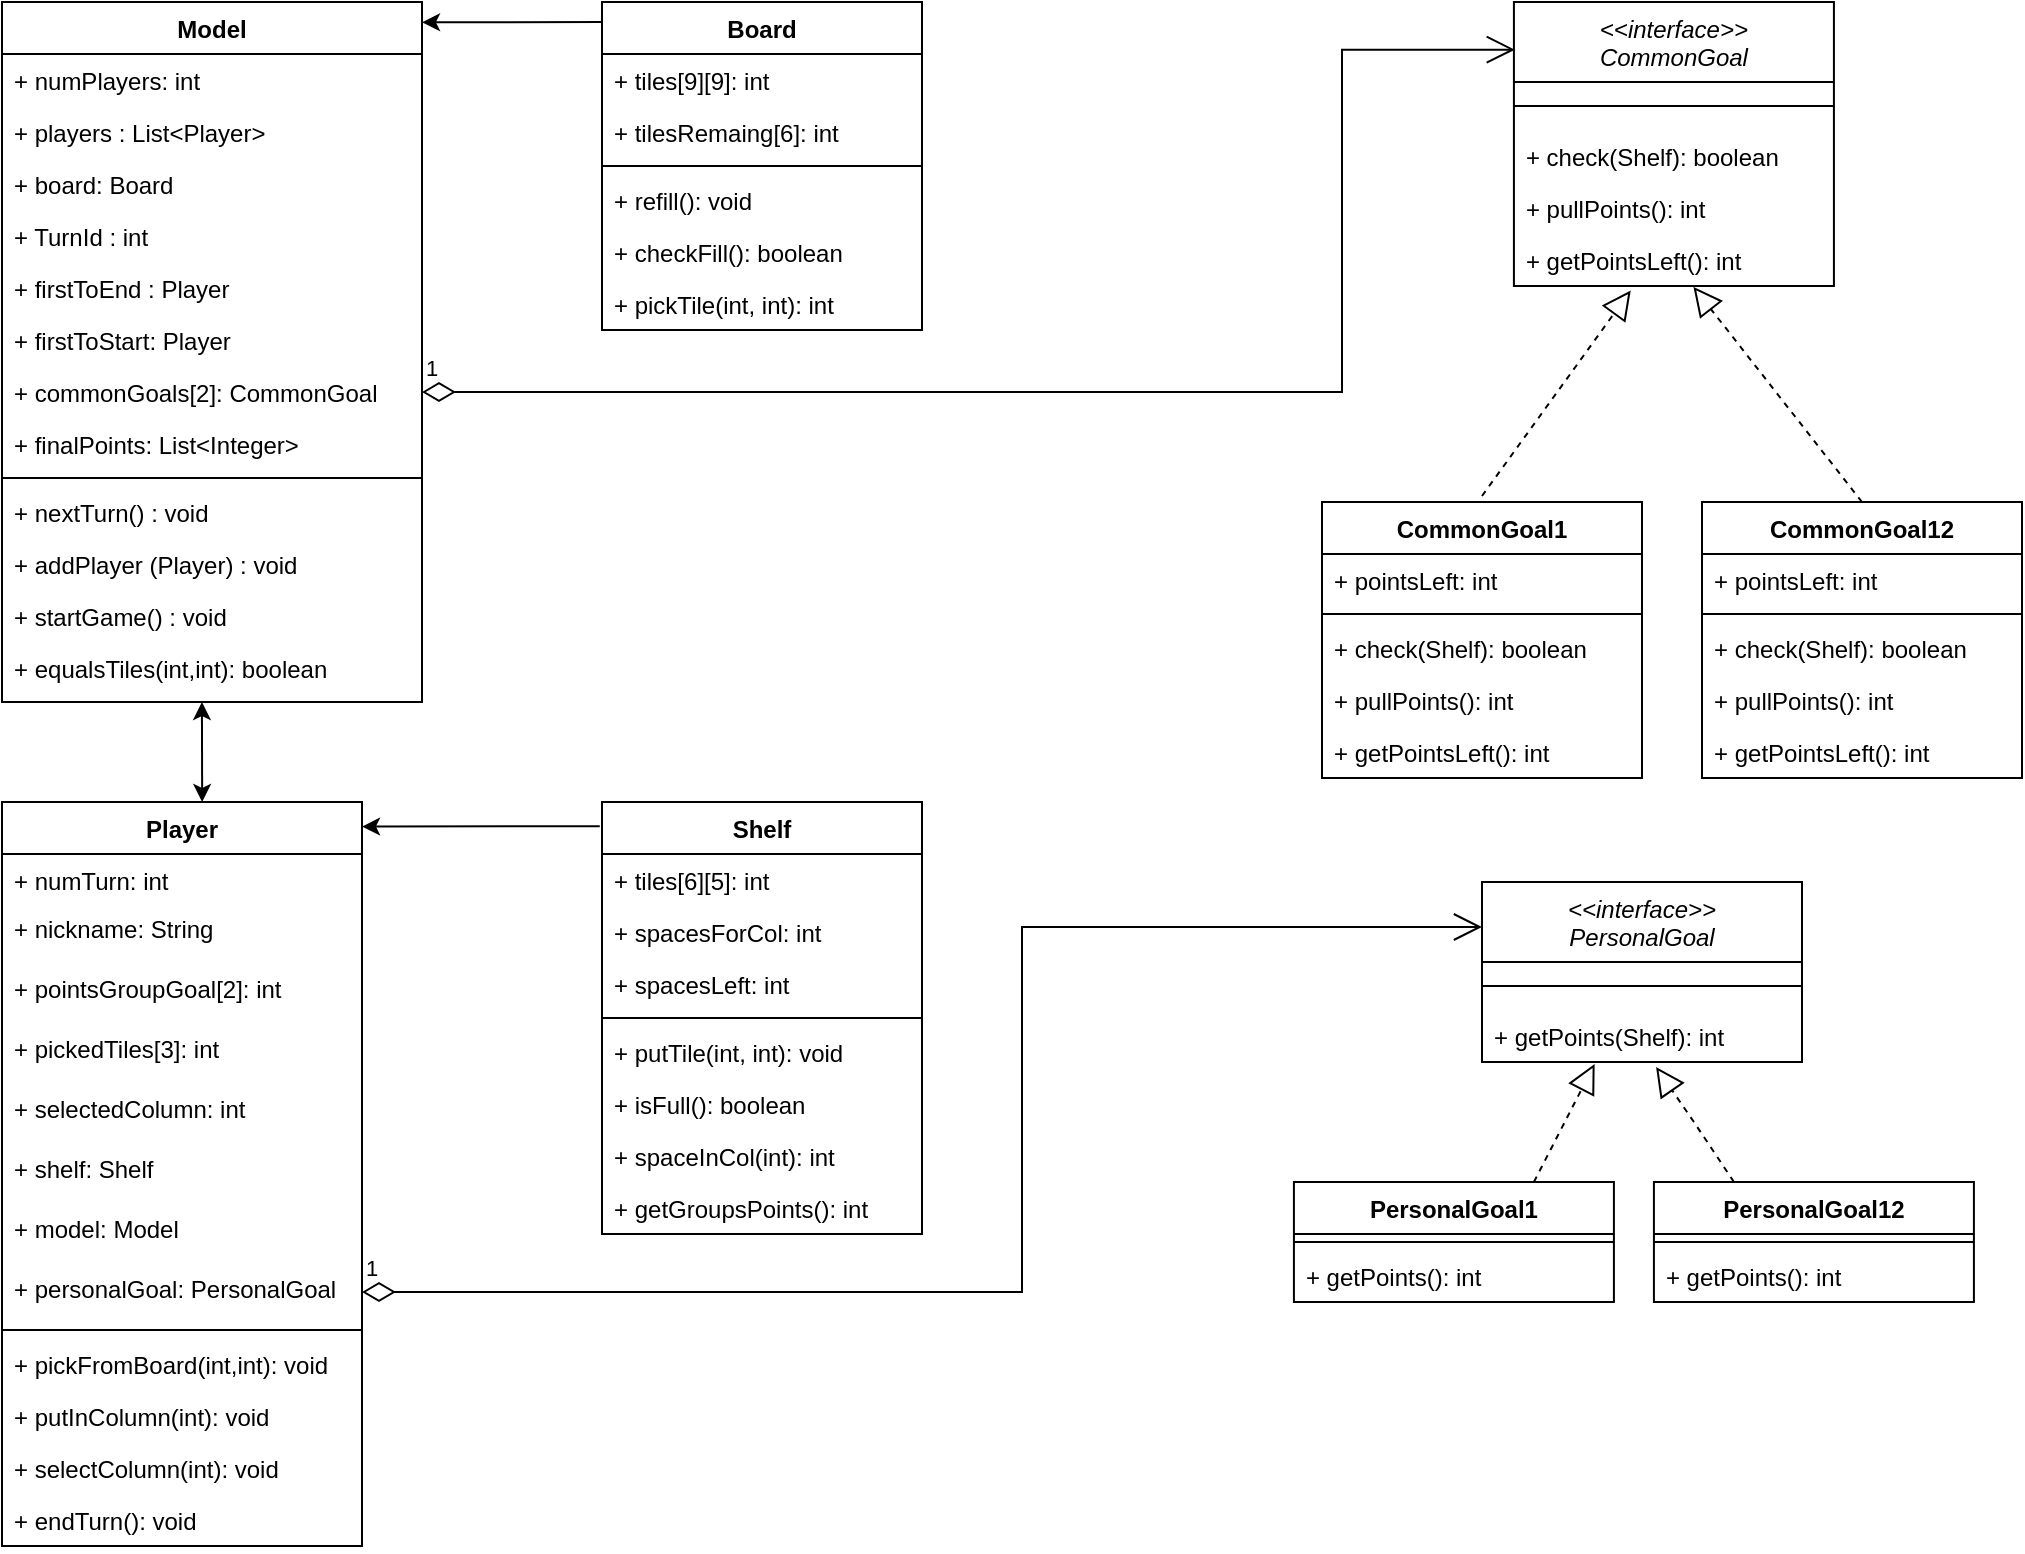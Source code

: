<mxfile version="21.0.6" type="google"><diagram id="C5RBs43oDa-KdzZeNtuy" name="Page-1"><mxGraphModel grid="1" page="1" gridSize="10" guides="1" tooltips="1" connect="1" arrows="1" fold="1" pageScale="1" pageWidth="583" pageHeight="827" math="0" shadow="0"><root><mxCell id="WIyWlLk6GJQsqaUBKTNV-0"/><mxCell id="WIyWlLk6GJQsqaUBKTNV-1" parent="WIyWlLk6GJQsqaUBKTNV-0"/><mxCell id="UWJiNNdN70AS-o2rG8F8-38" value="Model" style="swimlane;fontStyle=1;align=center;verticalAlign=top;childLayout=stackLayout;horizontal=1;startSize=26;horizontalStack=0;resizeParent=1;resizeParentMax=0;resizeLast=0;collapsible=1;marginBottom=0;" vertex="1" parent="WIyWlLk6GJQsqaUBKTNV-1"><mxGeometry x="20" y="40" width="210" height="350" as="geometry"/></mxCell><mxCell id="lMX_KvVGxbXyDX82zufX-8" value="+ numPlayers: int" style="text;strokeColor=none;fillColor=none;align=left;verticalAlign=top;spacingLeft=4;spacingRight=4;overflow=hidden;rotatable=0;points=[[0,0.5],[1,0.5]];portConstraint=eastwest;" vertex="1" parent="UWJiNNdN70AS-o2rG8F8-38"><mxGeometry y="26" width="210" height="26" as="geometry"/></mxCell><mxCell id="UWJiNNdN70AS-o2rG8F8-39" value="+ players : List&lt;Player&gt;" style="text;strokeColor=none;fillColor=none;align=left;verticalAlign=top;spacingLeft=4;spacingRight=4;overflow=hidden;rotatable=0;points=[[0,0.5],[1,0.5]];portConstraint=eastwest;" vertex="1" parent="UWJiNNdN70AS-o2rG8F8-38"><mxGeometry y="52" width="210" height="26" as="geometry"/></mxCell><mxCell id="UWJiNNdN70AS-o2rG8F8-44" value="+ board: Board" style="text;strokeColor=none;fillColor=none;align=left;verticalAlign=top;spacingLeft=4;spacingRight=4;overflow=hidden;rotatable=0;points=[[0,0.5],[1,0.5]];portConstraint=eastwest;" vertex="1" parent="UWJiNNdN70AS-o2rG8F8-38"><mxGeometry y="78" width="210" height="26" as="geometry"/></mxCell><mxCell id="lMX_KvVGxbXyDX82zufX-7" value="+ TurnId : int" style="text;strokeColor=none;fillColor=none;align=left;verticalAlign=top;spacingLeft=4;spacingRight=4;overflow=hidden;rotatable=0;points=[[0,0.5],[1,0.5]];portConstraint=eastwest;" vertex="1" parent="UWJiNNdN70AS-o2rG8F8-38"><mxGeometry y="104" width="210" height="26" as="geometry"/></mxCell><mxCell id="UWJiNNdN70AS-o2rG8F8-47" value="+ firstToEnd : Player" style="text;strokeColor=none;fillColor=none;align=left;verticalAlign=top;spacingLeft=4;spacingRight=4;overflow=hidden;rotatable=0;points=[[0,0.5],[1,0.5]];portConstraint=eastwest;" vertex="1" parent="UWJiNNdN70AS-o2rG8F8-38"><mxGeometry y="130" width="210" height="26" as="geometry"/></mxCell><mxCell id="lMX_KvVGxbXyDX82zufX-12" value="+ firstToStart: Player" style="text;strokeColor=none;fillColor=none;align=left;verticalAlign=top;spacingLeft=4;spacingRight=4;overflow=hidden;rotatable=0;points=[[0,0.5],[1,0.5]];portConstraint=eastwest;" vertex="1" parent="UWJiNNdN70AS-o2rG8F8-38"><mxGeometry y="156" width="210" height="26" as="geometry"/></mxCell><mxCell id="UWJiNNdN70AS-o2rG8F8-45" value="+ commonGoals[2]: CommonGoal" style="text;strokeColor=none;fillColor=none;align=left;verticalAlign=top;spacingLeft=4;spacingRight=4;overflow=hidden;rotatable=0;points=[[0,0.5],[1,0.5]];portConstraint=eastwest;" vertex="1" parent="UWJiNNdN70AS-o2rG8F8-38"><mxGeometry y="182" width="210" height="26" as="geometry"/></mxCell><mxCell id="UWJiNNdN70AS-o2rG8F8-46" value="+ finalPoints: List&lt;Integer&gt;" style="text;strokeColor=none;fillColor=none;align=left;verticalAlign=top;spacingLeft=4;spacingRight=4;overflow=hidden;rotatable=0;points=[[0,0.5],[1,0.5]];portConstraint=eastwest;" vertex="1" parent="UWJiNNdN70AS-o2rG8F8-38"><mxGeometry y="208" width="210" height="26" as="geometry"/></mxCell><mxCell id="UWJiNNdN70AS-o2rG8F8-40" value="" style="line;strokeWidth=1;fillColor=none;align=left;verticalAlign=middle;spacingTop=-1;spacingLeft=3;spacingRight=3;rotatable=0;labelPosition=right;points=[];portConstraint=eastwest;strokeColor=inherit;" vertex="1" parent="UWJiNNdN70AS-o2rG8F8-38"><mxGeometry y="234" width="210" height="8" as="geometry"/></mxCell><mxCell id="lMX_KvVGxbXyDX82zufX-11" value="+ nextTurn() : void" style="text;strokeColor=none;fillColor=none;align=left;verticalAlign=top;spacingLeft=4;spacingRight=4;overflow=hidden;rotatable=0;points=[[0,0.5],[1,0.5]];portConstraint=eastwest;" vertex="1" parent="UWJiNNdN70AS-o2rG8F8-38"><mxGeometry y="242" width="210" height="26" as="geometry"/></mxCell><mxCell id="lMX_KvVGxbXyDX82zufX-13" value="+ addPlayer (Player) : void" style="text;strokeColor=none;fillColor=none;align=left;verticalAlign=top;spacingLeft=4;spacingRight=4;overflow=hidden;rotatable=0;points=[[0,0.5],[1,0.5]];portConstraint=eastwest;" vertex="1" parent="UWJiNNdN70AS-o2rG8F8-38"><mxGeometry y="268" width="210" height="26" as="geometry"/></mxCell><mxCell id="UWJiNNdN70AS-o2rG8F8-49" value="+ startGame() : void" style="text;strokeColor=none;fillColor=none;align=left;verticalAlign=top;spacingLeft=4;spacingRight=4;overflow=hidden;rotatable=0;points=[[0,0.5],[1,0.5]];portConstraint=eastwest;" vertex="1" parent="UWJiNNdN70AS-o2rG8F8-38"><mxGeometry y="294" width="210" height="26" as="geometry"/></mxCell><mxCell id="UWoFdpPRqKxkvHjYMAbd-14" value="+ equalsTiles(int,int): boolean" style="text;strokeColor=none;fillColor=none;align=left;verticalAlign=top;spacingLeft=4;spacingRight=4;overflow=hidden;rotatable=0;points=[[0,0.5],[1,0.5]];portConstraint=eastwest;" vertex="1" parent="UWJiNNdN70AS-o2rG8F8-38"><mxGeometry y="320" width="210" height="30" as="geometry"/></mxCell><mxCell id="UWJiNNdN70AS-o2rG8F8-50" value="&lt;&lt;interface&gt;&gt;&#10;CommonGoal" style="swimlane;fontStyle=2;align=center;verticalAlign=top;childLayout=stackLayout;horizontal=1;startSize=40;horizontalStack=0;resizeParent=1;resizeParentMax=0;resizeLast=0;collapsible=1;marginBottom=0;" vertex="1" parent="WIyWlLk6GJQsqaUBKTNV-1"><mxGeometry x="775.96" y="40" width="160" height="142" as="geometry"><mxRectangle x="240" y="20" width="110" height="40" as="alternateBounds"/></mxGeometry></mxCell><mxCell id="UWJiNNdN70AS-o2rG8F8-52" value="" style="line;strokeWidth=1;fillColor=none;align=left;verticalAlign=middle;spacingTop=-1;spacingLeft=3;spacingRight=3;rotatable=0;labelPosition=right;points=[];portConstraint=eastwest;strokeColor=inherit;" vertex="1" parent="UWJiNNdN70AS-o2rG8F8-50"><mxGeometry y="40" width="160" height="24" as="geometry"/></mxCell><mxCell id="UWJiNNdN70AS-o2rG8F8-53" value="+ check(Shelf): boolean" style="text;strokeColor=none;fillColor=none;align=left;verticalAlign=top;spacingLeft=4;spacingRight=4;overflow=hidden;rotatable=0;points=[[0,0.5],[1,0.5]];portConstraint=eastwest;" vertex="1" parent="UWJiNNdN70AS-o2rG8F8-50"><mxGeometry y="64" width="160" height="26" as="geometry"/></mxCell><mxCell id="UWoFdpPRqKxkvHjYMAbd-9" value="+ pullPoints(): int " style="text;strokeColor=none;fillColor=none;align=left;verticalAlign=top;spacingLeft=4;spacingRight=4;overflow=hidden;rotatable=0;points=[[0,0.5],[1,0.5]];portConstraint=eastwest;" vertex="1" parent="UWJiNNdN70AS-o2rG8F8-50"><mxGeometry y="90" width="160" height="26" as="geometry"/></mxCell><mxCell id="UWJiNNdN70AS-o2rG8F8-65" value="+ getPointsLeft(): int " style="text;strokeColor=none;fillColor=none;align=left;verticalAlign=top;spacingLeft=4;spacingRight=4;overflow=hidden;rotatable=0;points=[[0,0.5],[1,0.5]];portConstraint=eastwest;" vertex="1" parent="UWJiNNdN70AS-o2rG8F8-50"><mxGeometry y="116" width="160" height="26" as="geometry"/></mxCell><mxCell id="UWJiNNdN70AS-o2rG8F8-67" value="Board" style="swimlane;fontStyle=1;align=center;verticalAlign=top;childLayout=stackLayout;horizontal=1;startSize=26;horizontalStack=0;resizeParent=1;resizeParentMax=0;resizeLast=0;collapsible=1;marginBottom=0;" vertex="1" parent="WIyWlLk6GJQsqaUBKTNV-1"><mxGeometry x="320" y="40" width="160" height="164" as="geometry"/></mxCell><mxCell id="UWJiNNdN70AS-o2rG8F8-68" value="+ tiles[9][9]: int" style="text;strokeColor=none;fillColor=none;align=left;verticalAlign=top;spacingLeft=4;spacingRight=4;overflow=hidden;rotatable=0;points=[[0,0.5],[1,0.5]];portConstraint=eastwest;" vertex="1" parent="UWJiNNdN70AS-o2rG8F8-67"><mxGeometry y="26" width="160" height="26" as="geometry"/></mxCell><mxCell id="UWJiNNdN70AS-o2rG8F8-71" value="+ tilesRemaing[6]: int" style="text;strokeColor=none;fillColor=none;align=left;verticalAlign=top;spacingLeft=4;spacingRight=4;overflow=hidden;rotatable=0;points=[[0,0.5],[1,0.5]];portConstraint=eastwest;" vertex="1" parent="UWJiNNdN70AS-o2rG8F8-67"><mxGeometry y="52" width="160" height="26" as="geometry"/></mxCell><mxCell id="UWJiNNdN70AS-o2rG8F8-69" value="" style="line;strokeWidth=1;fillColor=none;align=left;verticalAlign=middle;spacingTop=-1;spacingLeft=3;spacingRight=3;rotatable=0;labelPosition=right;points=[];portConstraint=eastwest;strokeColor=inherit;" vertex="1" parent="UWJiNNdN70AS-o2rG8F8-67"><mxGeometry y="78" width="160" height="8" as="geometry"/></mxCell><mxCell id="UWJiNNdN70AS-o2rG8F8-70" value="+ refill(): void" style="text;strokeColor=none;fillColor=none;align=left;verticalAlign=top;spacingLeft=4;spacingRight=4;overflow=hidden;rotatable=0;points=[[0,0.5],[1,0.5]];portConstraint=eastwest;" vertex="1" parent="UWJiNNdN70AS-o2rG8F8-67"><mxGeometry y="86" width="160" height="26" as="geometry"/></mxCell><mxCell id="UWJiNNdN70AS-o2rG8F8-72" value="+ checkFill(): boolean" style="text;strokeColor=none;fillColor=none;align=left;verticalAlign=top;spacingLeft=4;spacingRight=4;overflow=hidden;rotatable=0;points=[[0,0.5],[1,0.5]];portConstraint=eastwest;" vertex="1" parent="UWJiNNdN70AS-o2rG8F8-67"><mxGeometry y="112" width="160" height="26" as="geometry"/></mxCell><mxCell id="UWJiNNdN70AS-o2rG8F8-74" value="+ pickTile(int, int): int" style="text;strokeColor=none;fillColor=none;align=left;verticalAlign=top;spacingLeft=4;spacingRight=4;overflow=hidden;rotatable=0;points=[[0,0.5],[1,0.5]];portConstraint=eastwest;" vertex="1" parent="UWJiNNdN70AS-o2rG8F8-67"><mxGeometry y="138" width="160" height="26" as="geometry"/></mxCell><mxCell id="UWJiNNdN70AS-o2rG8F8-76" value="Shelf" style="swimlane;fontStyle=1;align=center;verticalAlign=top;childLayout=stackLayout;horizontal=1;startSize=26;horizontalStack=0;resizeParent=1;resizeParentMax=0;resizeLast=0;collapsible=1;marginBottom=0;" vertex="1" parent="WIyWlLk6GJQsqaUBKTNV-1"><mxGeometry x="320" y="440" width="160" height="216" as="geometry"/></mxCell><mxCell id="UWJiNNdN70AS-o2rG8F8-77" value="+ tiles[6][5]: int" style="text;strokeColor=none;fillColor=none;align=left;verticalAlign=top;spacingLeft=4;spacingRight=4;overflow=hidden;rotatable=0;points=[[0,0.5],[1,0.5]];portConstraint=eastwest;" vertex="1" parent="UWJiNNdN70AS-o2rG8F8-76"><mxGeometry y="26" width="160" height="26" as="geometry"/></mxCell><mxCell id="UWJiNNdN70AS-o2rG8F8-78" value="+ spacesForCol: int" style="text;strokeColor=none;fillColor=none;align=left;verticalAlign=top;spacingLeft=4;spacingRight=4;overflow=hidden;rotatable=0;points=[[0,0.5],[1,0.5]];portConstraint=eastwest;" vertex="1" parent="UWJiNNdN70AS-o2rG8F8-76"><mxGeometry y="52" width="160" height="26" as="geometry"/></mxCell><mxCell id="UWJiNNdN70AS-o2rG8F8-84" value="+ spacesLeft: int" style="text;strokeColor=none;fillColor=none;align=left;verticalAlign=top;spacingLeft=4;spacingRight=4;overflow=hidden;rotatable=0;points=[[0,0.5],[1,0.5]];portConstraint=eastwest;" vertex="1" parent="UWJiNNdN70AS-o2rG8F8-76"><mxGeometry y="78" width="160" height="26" as="geometry"/></mxCell><mxCell id="UWJiNNdN70AS-o2rG8F8-79" value="" style="line;strokeWidth=1;fillColor=none;align=left;verticalAlign=middle;spacingTop=-1;spacingLeft=3;spacingRight=3;rotatable=0;labelPosition=right;points=[];portConstraint=eastwest;strokeColor=inherit;" vertex="1" parent="UWJiNNdN70AS-o2rG8F8-76"><mxGeometry y="104" width="160" height="8" as="geometry"/></mxCell><mxCell id="UWJiNNdN70AS-o2rG8F8-80" value="+ putTile(int, int): void" style="text;strokeColor=none;fillColor=none;align=left;verticalAlign=top;spacingLeft=4;spacingRight=4;overflow=hidden;rotatable=0;points=[[0,0.5],[1,0.5]];portConstraint=eastwest;" vertex="1" parent="UWJiNNdN70AS-o2rG8F8-76"><mxGeometry y="112" width="160" height="26" as="geometry"/></mxCell><mxCell id="UWJiNNdN70AS-o2rG8F8-81" value="+ isFull(): boolean" style="text;strokeColor=none;fillColor=none;align=left;verticalAlign=top;spacingLeft=4;spacingRight=4;overflow=hidden;rotatable=0;points=[[0,0.5],[1,0.5]];portConstraint=eastwest;" vertex="1" parent="UWJiNNdN70AS-o2rG8F8-76"><mxGeometry y="138" width="160" height="26" as="geometry"/></mxCell><mxCell id="UWJiNNdN70AS-o2rG8F8-87" value="+ spaceInCol(int): int" style="text;strokeColor=none;fillColor=none;align=left;verticalAlign=top;spacingLeft=4;spacingRight=4;overflow=hidden;rotatable=0;points=[[0,0.5],[1,0.5]];portConstraint=eastwest;" vertex="1" parent="UWJiNNdN70AS-o2rG8F8-76"><mxGeometry y="164" width="160" height="26" as="geometry"/></mxCell><mxCell id="UWJiNNdN70AS-o2rG8F8-82" value="+ getGroupsPoints(): int" style="text;strokeColor=none;fillColor=none;align=left;verticalAlign=top;spacingLeft=4;spacingRight=4;overflow=hidden;rotatable=0;points=[[0,0.5],[1,0.5]];portConstraint=eastwest;" vertex="1" parent="UWJiNNdN70AS-o2rG8F8-76"><mxGeometry y="190" width="160" height="26" as="geometry"/></mxCell><mxCell id="UWJiNNdN70AS-o2rG8F8-106" value="Player" style="swimlane;fontStyle=1;align=center;verticalAlign=top;childLayout=stackLayout;horizontal=1;startSize=26;horizontalStack=0;resizeParent=1;resizeParentMax=0;resizeLast=0;collapsible=1;marginBottom=0;" vertex="1" parent="WIyWlLk6GJQsqaUBKTNV-1"><mxGeometry x="20" y="440" width="180" height="372" as="geometry"/></mxCell><mxCell id="n52JwKGJ7v8ZPUmFyjg8-0" value="+ numTurn: int" style="text;strokeColor=none;fillColor=none;align=left;verticalAlign=top;spacingLeft=4;spacingRight=4;overflow=hidden;rotatable=0;points=[[0,0.5],[1,0.5]];portConstraint=eastwest;" vertex="1" parent="UWJiNNdN70AS-o2rG8F8-106"><mxGeometry y="26" width="180" height="24" as="geometry"/></mxCell><mxCell id="n52JwKGJ7v8ZPUmFyjg8-1" value="+ nickname: String&#10;&#10;" style="text;strokeColor=none;fillColor=none;align=left;verticalAlign=top;spacingLeft=4;spacingRight=4;overflow=hidden;rotatable=0;points=[[0,0.5],[1,0.5]];portConstraint=eastwest;" vertex="1" parent="UWJiNNdN70AS-o2rG8F8-106"><mxGeometry y="50" width="180" height="30" as="geometry"/></mxCell><mxCell id="n52JwKGJ7v8ZPUmFyjg8-2" value="+ pointsGroupGoal[2]: int" style="text;strokeColor=none;fillColor=none;align=left;verticalAlign=top;spacingLeft=4;spacingRight=4;overflow=hidden;rotatable=0;points=[[0,0.5],[1,0.5]];portConstraint=eastwest;" vertex="1" parent="UWJiNNdN70AS-o2rG8F8-106"><mxGeometry y="80" width="180" height="30" as="geometry"/></mxCell><mxCell id="n52JwKGJ7v8ZPUmFyjg8-3" value="+ pickedTiles[3]: int" style="text;strokeColor=none;fillColor=none;align=left;verticalAlign=top;spacingLeft=4;spacingRight=4;overflow=hidden;rotatable=0;points=[[0,0.5],[1,0.5]];portConstraint=eastwest;" vertex="1" parent="UWJiNNdN70AS-o2rG8F8-106"><mxGeometry y="110" width="180" height="30" as="geometry"/></mxCell><mxCell id="n52JwKGJ7v8ZPUmFyjg8-4" value="+ selectedColumn: int" style="text;strokeColor=none;fillColor=none;align=left;verticalAlign=top;spacingLeft=4;spacingRight=4;overflow=hidden;rotatable=0;points=[[0,0.5],[1,0.5]];portConstraint=eastwest;" vertex="1" parent="UWJiNNdN70AS-o2rG8F8-106"><mxGeometry y="140" width="180" height="30" as="geometry"/></mxCell><mxCell id="n52JwKGJ7v8ZPUmFyjg8-5" value="+ shelf: Shelf" style="text;strokeColor=none;fillColor=none;align=left;verticalAlign=top;spacingLeft=4;spacingRight=4;overflow=hidden;rotatable=0;points=[[0,0.5],[1,0.5]];portConstraint=eastwest;" vertex="1" parent="UWJiNNdN70AS-o2rG8F8-106"><mxGeometry y="170" width="180" height="30" as="geometry"/></mxCell><mxCell id="n52JwKGJ7v8ZPUmFyjg8-6" value="+ model: Model" style="text;strokeColor=none;fillColor=none;align=left;verticalAlign=top;spacingLeft=4;spacingRight=4;overflow=hidden;rotatable=0;points=[[0,0.5],[1,0.5]];portConstraint=eastwest;" vertex="1" parent="UWJiNNdN70AS-o2rG8F8-106"><mxGeometry y="200" width="180" height="30" as="geometry"/></mxCell><mxCell id="UWJiNNdN70AS-o2rG8F8-108" value="+ personalGoal: PersonalGoal&#10;" style="text;strokeColor=none;fillColor=none;align=left;verticalAlign=top;spacingLeft=4;spacingRight=4;overflow=hidden;rotatable=0;points=[[0,0.5],[1,0.5]];portConstraint=eastwest;" vertex="1" parent="UWJiNNdN70AS-o2rG8F8-106"><mxGeometry y="230" width="180" height="30" as="geometry"/></mxCell><mxCell id="UWJiNNdN70AS-o2rG8F8-110" value="" style="line;strokeWidth=1;fillColor=none;align=left;verticalAlign=middle;spacingTop=-1;spacingLeft=3;spacingRight=3;rotatable=0;labelPosition=right;points=[];portConstraint=eastwest;strokeColor=inherit;" vertex="1" parent="UWJiNNdN70AS-o2rG8F8-106"><mxGeometry y="260" width="180" height="8" as="geometry"/></mxCell><mxCell id="UWJiNNdN70AS-o2rG8F8-111" value="+ pickFromBoard(int,int): void" style="text;strokeColor=none;fillColor=none;align=left;verticalAlign=top;spacingLeft=4;spacingRight=4;overflow=hidden;rotatable=0;points=[[0,0.5],[1,0.5]];portConstraint=eastwest;" vertex="1" parent="UWJiNNdN70AS-o2rG8F8-106"><mxGeometry y="268" width="180" height="26" as="geometry"/></mxCell><mxCell id="n52JwKGJ7v8ZPUmFyjg8-8" value="+ putInColumn(int): void&#10;" style="text;strokeColor=none;fillColor=none;align=left;verticalAlign=top;spacingLeft=4;spacingRight=4;overflow=hidden;rotatable=0;points=[[0,0.5],[1,0.5]];portConstraint=eastwest;" vertex="1" parent="UWJiNNdN70AS-o2rG8F8-106"><mxGeometry y="294" width="180" height="26" as="geometry"/></mxCell><mxCell id="n52JwKGJ7v8ZPUmFyjg8-7" value="+ selectColumn(int): void" style="text;strokeColor=none;fillColor=none;align=left;verticalAlign=top;spacingLeft=4;spacingRight=4;overflow=hidden;rotatable=0;points=[[0,0.5],[1,0.5]];portConstraint=eastwest;" vertex="1" parent="UWJiNNdN70AS-o2rG8F8-106"><mxGeometry y="320" width="180" height="26" as="geometry"/></mxCell><mxCell id="UWJiNNdN70AS-o2rG8F8-115" value="+ endTurn(): void" style="text;strokeColor=none;fillColor=none;align=left;verticalAlign=top;spacingLeft=4;spacingRight=4;overflow=hidden;rotatable=0;points=[[0,0.5],[1,0.5]];portConstraint=eastwest;" vertex="1" parent="UWJiNNdN70AS-o2rG8F8-106"><mxGeometry y="346" width="180" height="26" as="geometry"/></mxCell><mxCell id="lMX_KvVGxbXyDX82zufX-1" style="edgeStyle=orthogonalEdgeStyle;rounded=0;orthogonalLoop=1;jettySize=auto;html=1;" edge="1" parent="WIyWlLk6GJQsqaUBKTNV-1"><mxGeometry relative="1" as="geometry"><mxPoint x="350" y="370" as="targetPoint"/></mxGeometry></mxCell><mxCell id="UWoFdpPRqKxkvHjYMAbd-2" value="" style="endArrow=classic;html=1;rounded=0;exitX=-0.007;exitY=0.056;exitDx=0;exitDy=0;exitPerimeter=0;entryX=1;entryY=0.033;entryDx=0;entryDy=0;entryPerimeter=0;" edge="1" parent="WIyWlLk6GJQsqaUBKTNV-1" source="UWJiNNdN70AS-o2rG8F8-76" target="UWJiNNdN70AS-o2rG8F8-106"><mxGeometry width="50" height="50" relative="1" as="geometry"><mxPoint x="310" y="380" as="sourcePoint"/><mxPoint x="360" y="330" as="targetPoint"/></mxGeometry></mxCell><mxCell id="87p7kC-ZwNPXHFNO4gki-22" value="CommonGoal12" style="swimlane;fontStyle=1;align=center;verticalAlign=top;childLayout=stackLayout;horizontal=1;startSize=26;horizontalStack=0;resizeParent=1;resizeParentMax=0;resizeLast=0;collapsible=1;marginBottom=0;" vertex="1" parent="WIyWlLk6GJQsqaUBKTNV-1"><mxGeometry x="870" y="290" width="160" height="138" as="geometry"/></mxCell><mxCell id="87p7kC-ZwNPXHFNO4gki-41" value="+ pointsLeft: int" style="text;strokeColor=none;fillColor=none;align=left;verticalAlign=top;spacingLeft=4;spacingRight=4;overflow=hidden;rotatable=0;points=[[0,0.5],[1,0.5]];portConstraint=eastwest;" vertex="1" parent="87p7kC-ZwNPXHFNO4gki-22"><mxGeometry y="26" width="160" height="26" as="geometry"/></mxCell><mxCell id="87p7kC-ZwNPXHFNO4gki-23" value="" style="line;strokeWidth=1;fillColor=none;align=left;verticalAlign=middle;spacingTop=-1;spacingLeft=3;spacingRight=3;rotatable=0;labelPosition=right;points=[];portConstraint=eastwest;strokeColor=inherit;" vertex="1" parent="87p7kC-ZwNPXHFNO4gki-22"><mxGeometry y="52" width="160" height="8" as="geometry"/></mxCell><mxCell id="UWoFdpPRqKxkvHjYMAbd-12" value="+ check(Shelf): boolean" style="text;strokeColor=none;fillColor=none;align=left;verticalAlign=top;spacingLeft=4;spacingRight=4;overflow=hidden;rotatable=0;points=[[0,0.5],[1,0.5]];portConstraint=eastwest;" vertex="1" parent="87p7kC-ZwNPXHFNO4gki-22"><mxGeometry y="60" width="160" height="26" as="geometry"/></mxCell><mxCell id="87p7kC-ZwNPXHFNO4gki-37" value="+ pullPoints(): int&amp;nbsp;" style="text;strokeColor=none;fillColor=none;align=left;verticalAlign=top;spacingLeft=4;spacingRight=4;overflow=hidden;rotatable=0;points=[[0,0.5],[1,0.5]];portConstraint=eastwest;whiteSpace=wrap;html=1;" vertex="1" parent="87p7kC-ZwNPXHFNO4gki-22"><mxGeometry y="86" width="160" height="26" as="geometry"/></mxCell><mxCell id="UWoFdpPRqKxkvHjYMAbd-13" value="+ getPointsLeft(): int " style="text;strokeColor=none;fillColor=none;align=left;verticalAlign=top;spacingLeft=4;spacingRight=4;overflow=hidden;rotatable=0;points=[[0,0.5],[1,0.5]];portConstraint=eastwest;" vertex="1" parent="87p7kC-ZwNPXHFNO4gki-22"><mxGeometry y="112" width="160" height="26" as="geometry"/></mxCell><mxCell id="UWoFdpPRqKxkvHjYMAbd-3" value="" style="endArrow=classic;startArrow=classic;html=1;rounded=0;exitX=0.556;exitY=0;exitDx=0;exitDy=0;exitPerimeter=0;entryX=0.476;entryY=1;entryDx=0;entryDy=0;entryPerimeter=0;" edge="1" parent="WIyWlLk6GJQsqaUBKTNV-1" source="UWJiNNdN70AS-o2rG8F8-106" target="UWoFdpPRqKxkvHjYMAbd-14"><mxGeometry width="50" height="50" relative="1" as="geometry"><mxPoint x="230" y="390" as="sourcePoint"/><mxPoint x="280" y="340" as="targetPoint"/></mxGeometry></mxCell><mxCell id="87p7kC-ZwNPXHFNO4gki-26" value="" style="endArrow=block;dashed=1;endFill=0;endSize=12;html=1;rounded=0;entryX=0.561;entryY=1.015;entryDx=0;entryDy=0;entryPerimeter=0;exitX=0.5;exitY=0;exitDx=0;exitDy=0;" edge="1" parent="WIyWlLk6GJQsqaUBKTNV-1" source="87p7kC-ZwNPXHFNO4gki-22" target="UWJiNNdN70AS-o2rG8F8-65"><mxGeometry width="160" relative="1" as="geometry"><mxPoint x="1235.96" y="67" as="sourcePoint"/><mxPoint x="881.24" y="184.392" as="targetPoint"/><Array as="points"/></mxGeometry></mxCell><mxCell id="87p7kC-ZwNPXHFNO4gki-27" value="" style="endArrow=block;dashed=1;endFill=0;endSize=12;html=1;rounded=0;entryX=0.365;entryY=1.086;entryDx=0;entryDy=0;entryPerimeter=0;" edge="1" parent="WIyWlLk6GJQsqaUBKTNV-1" target="UWJiNNdN70AS-o2rG8F8-65"><mxGeometry width="160" relative="1" as="geometry"><mxPoint x="760" y="287" as="sourcePoint"/><mxPoint x="825.96" y="217" as="targetPoint"/><Array as="points"/></mxGeometry></mxCell><mxCell id="UWoFdpPRqKxkvHjYMAbd-7" value="" style="endArrow=classic;html=1;rounded=0;exitX=0;exitY=0.061;exitDx=0;exitDy=0;exitPerimeter=0;entryX=1;entryY=0.029;entryDx=0;entryDy=0;entryPerimeter=0;" edge="1" parent="WIyWlLk6GJQsqaUBKTNV-1" source="UWJiNNdN70AS-o2rG8F8-67" target="UWJiNNdN70AS-o2rG8F8-38"><mxGeometry width="50" height="50" relative="1" as="geometry"><mxPoint x="320" y="30" as="sourcePoint"/><mxPoint x="240" y="40" as="targetPoint"/></mxGeometry></mxCell><mxCell id="87p7kC-ZwNPXHFNO4gki-38" value="CommonGoal1" style="swimlane;fontStyle=1;align=center;verticalAlign=top;childLayout=stackLayout;horizontal=1;startSize=26;horizontalStack=0;resizeParent=1;resizeParentMax=0;resizeLast=0;collapsible=1;marginBottom=0;" vertex="1" parent="WIyWlLk6GJQsqaUBKTNV-1"><mxGeometry x="680" y="290" width="160" height="138" as="geometry"/></mxCell><mxCell id="87p7kC-ZwNPXHFNO4gki-42" value="+ pointsLeft: int" style="text;strokeColor=none;fillColor=none;align=left;verticalAlign=top;spacingLeft=4;spacingRight=4;overflow=hidden;rotatable=0;points=[[0,0.5],[1,0.5]];portConstraint=eastwest;" vertex="1" parent="87p7kC-ZwNPXHFNO4gki-38"><mxGeometry y="26" width="160" height="26" as="geometry"/></mxCell><mxCell id="87p7kC-ZwNPXHFNO4gki-39" value="" style="line;strokeWidth=1;fillColor=none;align=left;verticalAlign=middle;spacingTop=-1;spacingLeft=3;spacingRight=3;rotatable=0;labelPosition=right;points=[];portConstraint=eastwest;strokeColor=inherit;" vertex="1" parent="87p7kC-ZwNPXHFNO4gki-38"><mxGeometry y="52" width="160" height="8" as="geometry"/></mxCell><mxCell id="UWoFdpPRqKxkvHjYMAbd-10" value="+ check(Shelf): boolean" style="text;strokeColor=none;fillColor=none;align=left;verticalAlign=top;spacingLeft=4;spacingRight=4;overflow=hidden;rotatable=0;points=[[0,0.5],[1,0.5]];portConstraint=eastwest;" vertex="1" parent="87p7kC-ZwNPXHFNO4gki-38"><mxGeometry y="60" width="160" height="26" as="geometry"/></mxCell><mxCell id="87p7kC-ZwNPXHFNO4gki-40" value="+ pullPoints(): int&amp;nbsp;" style="text;strokeColor=none;fillColor=none;align=left;verticalAlign=top;spacingLeft=4;spacingRight=4;overflow=hidden;rotatable=0;points=[[0,0.5],[1,0.5]];portConstraint=eastwest;whiteSpace=wrap;html=1;" vertex="1" parent="87p7kC-ZwNPXHFNO4gki-38"><mxGeometry y="86" width="160" height="26" as="geometry"/></mxCell><mxCell id="UWoFdpPRqKxkvHjYMAbd-11" value="+ getPointsLeft(): int " style="text;strokeColor=none;fillColor=none;align=left;verticalAlign=top;spacingLeft=4;spacingRight=4;overflow=hidden;rotatable=0;points=[[0,0.5],[1,0.5]];portConstraint=eastwest;" vertex="1" parent="87p7kC-ZwNPXHFNO4gki-38"><mxGeometry y="112" width="160" height="26" as="geometry"/></mxCell><mxCell id="87p7kC-ZwNPXHFNO4gki-43" value="PersonalGoal1" style="swimlane;fontStyle=1;align=center;verticalAlign=top;childLayout=stackLayout;horizontal=1;startSize=26;horizontalStack=0;resizeParent=1;resizeParentMax=0;resizeLast=0;collapsible=1;marginBottom=0;" vertex="1" parent="WIyWlLk6GJQsqaUBKTNV-1"><mxGeometry x="665.96" y="630" width="160" height="60" as="geometry"/></mxCell><mxCell id="87p7kC-ZwNPXHFNO4gki-44" value="" style="line;strokeWidth=1;fillColor=none;align=left;verticalAlign=middle;spacingTop=-1;spacingLeft=3;spacingRight=3;rotatable=0;labelPosition=right;points=[];portConstraint=eastwest;strokeColor=inherit;" vertex="1" parent="87p7kC-ZwNPXHFNO4gki-43"><mxGeometry y="26" width="160" height="8" as="geometry"/></mxCell><mxCell id="87p7kC-ZwNPXHFNO4gki-45" value="+ getPoints(): int" style="text;strokeColor=none;fillColor=none;align=left;verticalAlign=top;spacingLeft=4;spacingRight=4;overflow=hidden;rotatable=0;points=[[0,0.5],[1,0.5]];portConstraint=eastwest;" vertex="1" parent="87p7kC-ZwNPXHFNO4gki-43"><mxGeometry y="34" width="160" height="26" as="geometry"/></mxCell><mxCell id="87p7kC-ZwNPXHFNO4gki-46" value="&lt;&lt;interface&gt;&gt;&#10;PersonalGoal" style="swimlane;fontStyle=2;align=center;verticalAlign=top;childLayout=stackLayout;horizontal=1;startSize=40;horizontalStack=0;resizeParent=1;resizeParentMax=0;resizeLast=0;collapsible=1;marginBottom=0;" vertex="1" parent="WIyWlLk6GJQsqaUBKTNV-1"><mxGeometry x="760" y="480" width="160" height="90" as="geometry"><mxRectangle x="240" y="20" width="110" height="40" as="alternateBounds"/></mxGeometry></mxCell><mxCell id="87p7kC-ZwNPXHFNO4gki-47" value="" style="line;strokeWidth=1;fillColor=none;align=left;verticalAlign=middle;spacingTop=-1;spacingLeft=3;spacingRight=3;rotatable=0;labelPosition=right;points=[];portConstraint=eastwest;strokeColor=inherit;" vertex="1" parent="87p7kC-ZwNPXHFNO4gki-46"><mxGeometry y="40" width="160" height="24" as="geometry"/></mxCell><mxCell id="87p7kC-ZwNPXHFNO4gki-48" value="+ getPoints(Shelf): int " style="text;strokeColor=none;fillColor=none;align=left;verticalAlign=top;spacingLeft=4;spacingRight=4;overflow=hidden;rotatable=0;points=[[0,0.5],[1,0.5]];portConstraint=eastwest;" vertex="1" parent="87p7kC-ZwNPXHFNO4gki-46"><mxGeometry y="64" width="160" height="26" as="geometry"/></mxCell><mxCell id="87p7kC-ZwNPXHFNO4gki-49" value="" style="endArrow=block;dashed=1;endFill=0;endSize=12;html=1;rounded=0;entryX=0.352;entryY=1.038;entryDx=0;entryDy=0;entryPerimeter=0;exitX=0.75;exitY=0;exitDx=0;exitDy=0;" edge="1" parent="WIyWlLk6GJQsqaUBKTNV-1" source="87p7kC-ZwNPXHFNO4gki-43" target="87p7kC-ZwNPXHFNO4gki-48"><mxGeometry width="160" relative="1" as="geometry"><mxPoint x="795.96" y="650" as="sourcePoint"/><mxPoint x="825.96" y="600" as="targetPoint"/></mxGeometry></mxCell><mxCell id="87p7kC-ZwNPXHFNO4gki-50" value="PersonalGoal12" style="swimlane;fontStyle=1;align=center;verticalAlign=top;childLayout=stackLayout;horizontal=1;startSize=26;horizontalStack=0;resizeParent=1;resizeParentMax=0;resizeLast=0;collapsible=1;marginBottom=0;" vertex="1" parent="WIyWlLk6GJQsqaUBKTNV-1"><mxGeometry x="845.96" y="630" width="160" height="60" as="geometry"/></mxCell><mxCell id="87p7kC-ZwNPXHFNO4gki-51" value="" style="line;strokeWidth=1;fillColor=none;align=left;verticalAlign=middle;spacingTop=-1;spacingLeft=3;spacingRight=3;rotatable=0;labelPosition=right;points=[];portConstraint=eastwest;strokeColor=inherit;" vertex="1" parent="87p7kC-ZwNPXHFNO4gki-50"><mxGeometry y="26" width="160" height="8" as="geometry"/></mxCell><mxCell id="87p7kC-ZwNPXHFNO4gki-52" value="+ getPoints(): int" style="text;strokeColor=none;fillColor=none;align=left;verticalAlign=top;spacingLeft=4;spacingRight=4;overflow=hidden;rotatable=0;points=[[0,0.5],[1,0.5]];portConstraint=eastwest;" vertex="1" parent="87p7kC-ZwNPXHFNO4gki-50"><mxGeometry y="34" width="160" height="26" as="geometry"/></mxCell><mxCell id="87p7kC-ZwNPXHFNO4gki-53" value="" style="endArrow=block;dashed=1;endFill=0;endSize=12;html=1;rounded=0;entryX=0.544;entryY=1.097;entryDx=0;entryDy=0;entryPerimeter=0;exitX=0.25;exitY=0;exitDx=0;exitDy=0;" edge="1" parent="WIyWlLk6GJQsqaUBKTNV-1" source="87p7kC-ZwNPXHFNO4gki-50" target="87p7kC-ZwNPXHFNO4gki-48"><mxGeometry width="160" relative="1" as="geometry"><mxPoint x="675.96" y="630" as="sourcePoint"/><mxPoint x="831.96" y="581" as="targetPoint"/><Array as="points"><mxPoint x="865.96" y="600"/></Array></mxGeometry></mxCell><mxCell id="87p7kC-ZwNPXHFNO4gki-54" value="1" style="endArrow=open;html=1;endSize=12;startArrow=diamondThin;startSize=14;startFill=0;edgeStyle=orthogonalEdgeStyle;align=left;verticalAlign=bottom;rounded=0;exitX=1;exitY=0.5;exitDx=0;exitDy=0;entryX=0;entryY=0.25;entryDx=0;entryDy=0;" edge="1" parent="WIyWlLk6GJQsqaUBKTNV-1" source="UWJiNNdN70AS-o2rG8F8-108" target="87p7kC-ZwNPXHFNO4gki-46"><mxGeometry x="-1" y="3" relative="1" as="geometry"><mxPoint x="600" y="590" as="sourcePoint"/><mxPoint x="620" y="500" as="targetPoint"/><Array as="points"><mxPoint x="530" y="685"/><mxPoint x="530" y="502"/></Array></mxGeometry></mxCell><mxCell id="87p7kC-ZwNPXHFNO4gki-56" value="1" style="endArrow=open;html=1;endSize=12;startArrow=diamondThin;startSize=14;startFill=0;edgeStyle=orthogonalEdgeStyle;align=left;verticalAlign=bottom;rounded=0;exitX=1;exitY=0.5;exitDx=0;exitDy=0;entryX=0.003;entryY=0.168;entryDx=0;entryDy=0;entryPerimeter=0;" edge="1" parent="WIyWlLk6GJQsqaUBKTNV-1" source="UWJiNNdN70AS-o2rG8F8-45" target="UWJiNNdN70AS-o2rG8F8-50"><mxGeometry x="-1" y="3" relative="1" as="geometry"><mxPoint x="210" y="695" as="sourcePoint"/><mxPoint x="770" y="513" as="targetPoint"/><Array as="points"><mxPoint x="690" y="235"/><mxPoint x="690" y="64"/></Array></mxGeometry></mxCell></root></mxGraphModel></diagram></mxfile>